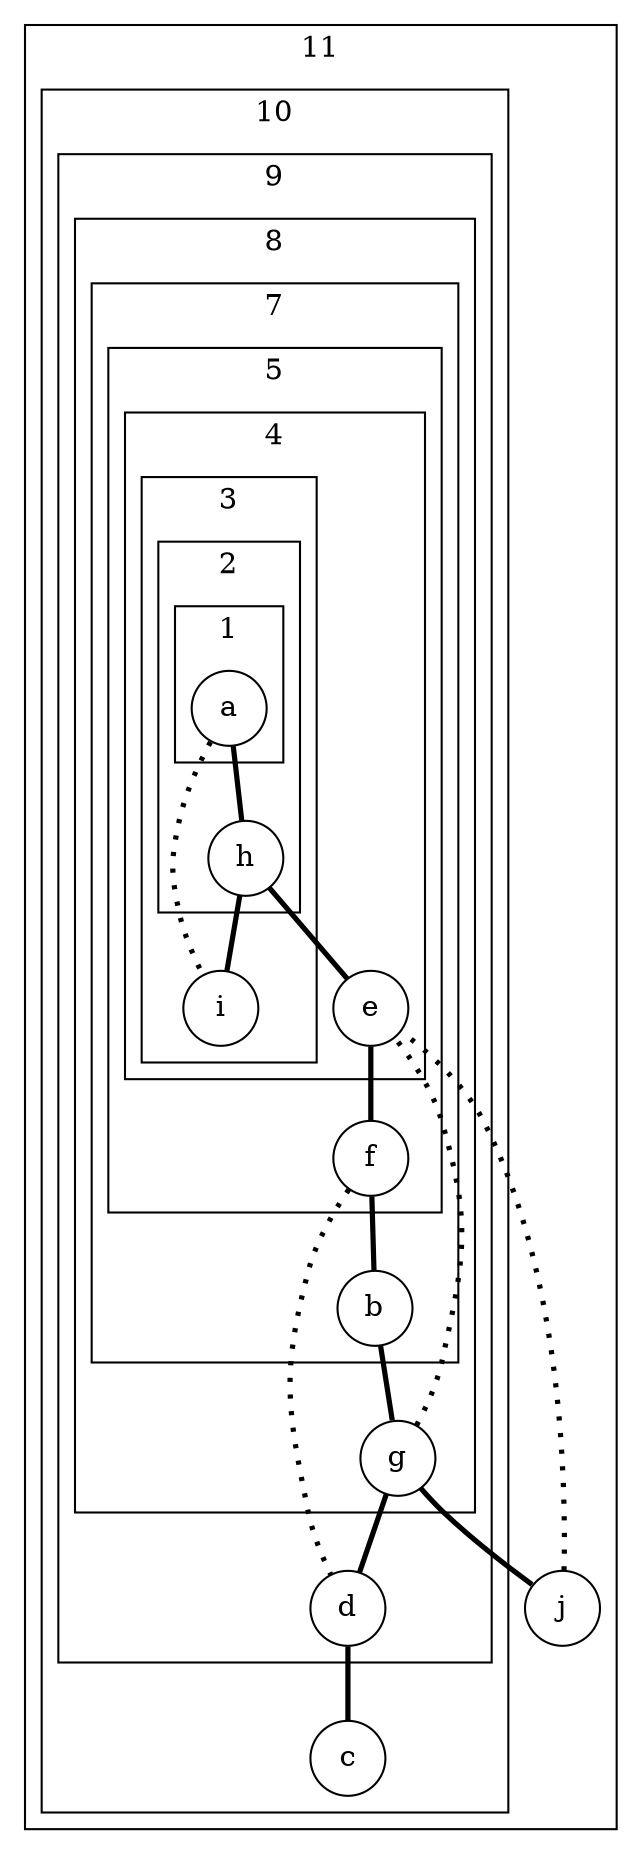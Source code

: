 graph G{
	//subgraph cluster12 { 
		node[shape=circle];
		edge [penwidth=2.5];
		a -- i [style=dotted];
		f -- d [style=dotted];
		g -- e [style=dotted];
		j -- e [style=dotted];
		subgraph cluster11 { 
			node[shape=circle];
			g -- j
			label = "11"; 
			color=black
			subgraph cluster10 { 
				node[shape=circle];
				d -- c
				label = "10"; 
				color=black
				subgraph cluster9 { 
					node[shape=circle];
					g -- d
					label = "9"; 
					color=black
					subgraph cluster8 { 
						node[shape=circle];
						b -- g
						label = "8"; 
						color=black
						subgraph cluster7 { 
							node[shape=circle];
							f -- b
							label = "7"; 
							color=black
							subgraph cluster5 { 
								node[shape=circle];
								e -- f
								label = "5"; 
								color=black
								subgraph cluster4 { 
									node[shape=circle];
									h -- e
									label = "4"; 
									color=black
									subgraph cluster3 { 
										node[shape=circle];
										h -- i
										label = "3"; 
										color=black
										subgraph cluster2 { 
											node[shape=circle];
											a -- h
											label = "2"; 
											color=black
											subgraph cluster1 { 
												node[shape=circle];
												a
												label = "1"; 
												color=black
											}
										}
									}
								}
							}
						}
					}
				}
			}
		}
	//}
}